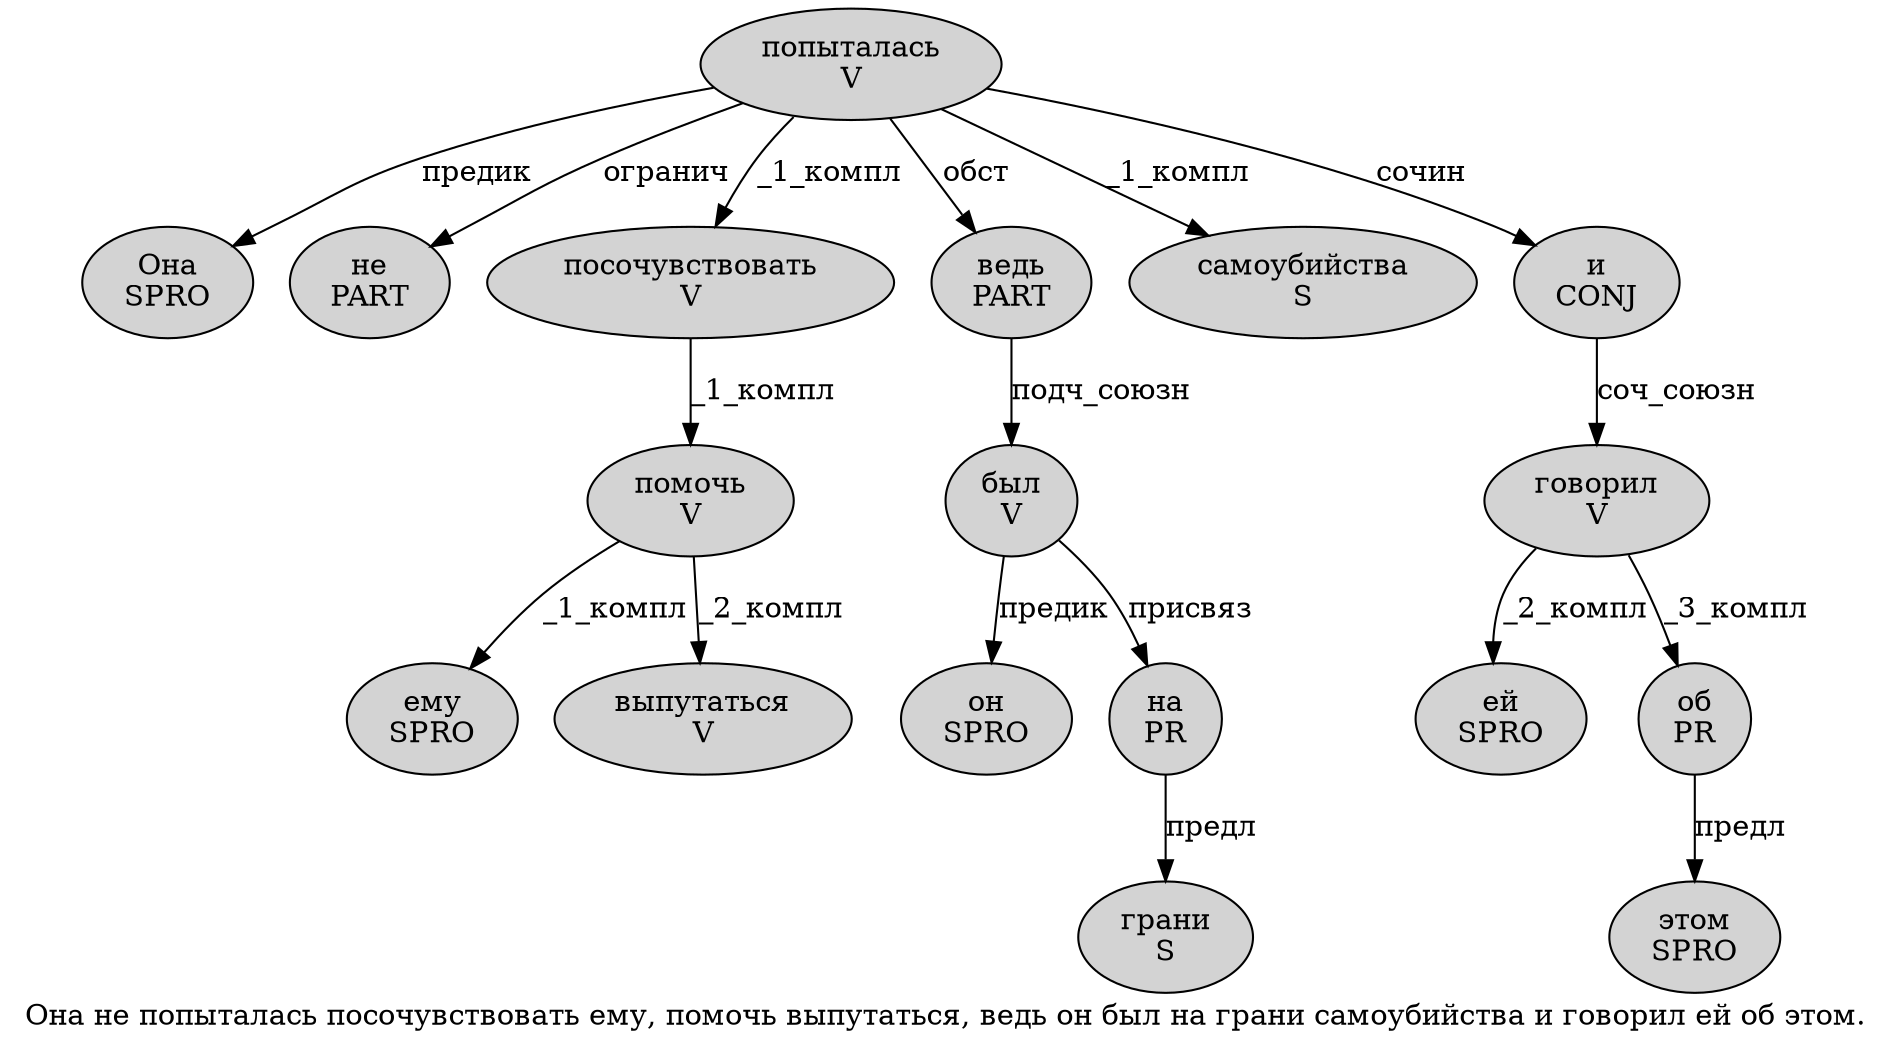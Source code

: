 digraph SENTENCE_1541 {
	graph [label="Она не попыталась посочувствовать ему, помочь выпутаться, ведь он был на грани самоубийства и говорил ей об этом."]
	node [style=filled]
		0 [label="Она
SPRO" color="" fillcolor=lightgray penwidth=1 shape=ellipse]
		1 [label="не
PART" color="" fillcolor=lightgray penwidth=1 shape=ellipse]
		2 [label="попыталась
V" color="" fillcolor=lightgray penwidth=1 shape=ellipse]
		3 [label="посочувствовать
V" color="" fillcolor=lightgray penwidth=1 shape=ellipse]
		4 [label="ему
SPRO" color="" fillcolor=lightgray penwidth=1 shape=ellipse]
		6 [label="помочь
V" color="" fillcolor=lightgray penwidth=1 shape=ellipse]
		7 [label="выпутаться
V" color="" fillcolor=lightgray penwidth=1 shape=ellipse]
		9 [label="ведь
PART" color="" fillcolor=lightgray penwidth=1 shape=ellipse]
		10 [label="он
SPRO" color="" fillcolor=lightgray penwidth=1 shape=ellipse]
		11 [label="был
V" color="" fillcolor=lightgray penwidth=1 shape=ellipse]
		12 [label="на
PR" color="" fillcolor=lightgray penwidth=1 shape=ellipse]
		13 [label="грани
S" color="" fillcolor=lightgray penwidth=1 shape=ellipse]
		14 [label="самоубийства
S" color="" fillcolor=lightgray penwidth=1 shape=ellipse]
		15 [label="и
CONJ" color="" fillcolor=lightgray penwidth=1 shape=ellipse]
		16 [label="говорил
V" color="" fillcolor=lightgray penwidth=1 shape=ellipse]
		17 [label="ей
SPRO" color="" fillcolor=lightgray penwidth=1 shape=ellipse]
		18 [label="об
PR" color="" fillcolor=lightgray penwidth=1 shape=ellipse]
		19 [label="этом
SPRO" color="" fillcolor=lightgray penwidth=1 shape=ellipse]
			15 -> 16 [label="соч_союзн"]
			12 -> 13 [label="предл"]
			16 -> 17 [label="_2_компл"]
			16 -> 18 [label="_3_компл"]
			6 -> 4 [label="_1_компл"]
			6 -> 7 [label="_2_компл"]
			2 -> 0 [label="предик"]
			2 -> 1 [label="огранич"]
			2 -> 3 [label="_1_компл"]
			2 -> 9 [label="обст"]
			2 -> 14 [label="_1_компл"]
			2 -> 15 [label="сочин"]
			3 -> 6 [label="_1_компл"]
			9 -> 11 [label="подч_союзн"]
			18 -> 19 [label="предл"]
			11 -> 10 [label="предик"]
			11 -> 12 [label="присвяз"]
}